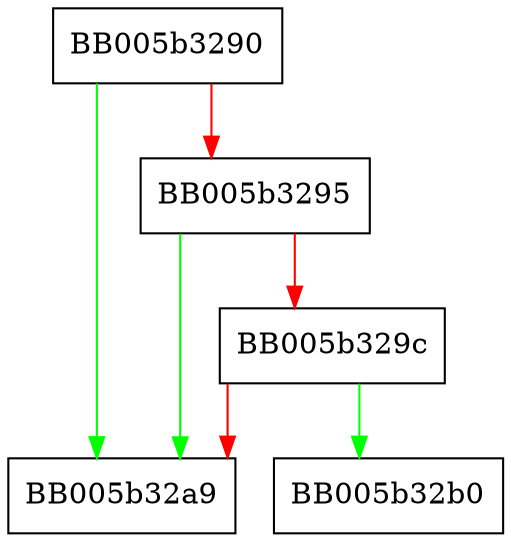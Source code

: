 digraph EVP_MD_free {
  node [shape="box"];
  graph [splines=ortho];
  BB005b3290 -> BB005b32a9 [color="green"];
  BB005b3290 -> BB005b3295 [color="red"];
  BB005b3295 -> BB005b32a9 [color="green"];
  BB005b3295 -> BB005b329c [color="red"];
  BB005b329c -> BB005b32b0 [color="green"];
  BB005b329c -> BB005b32a9 [color="red"];
}